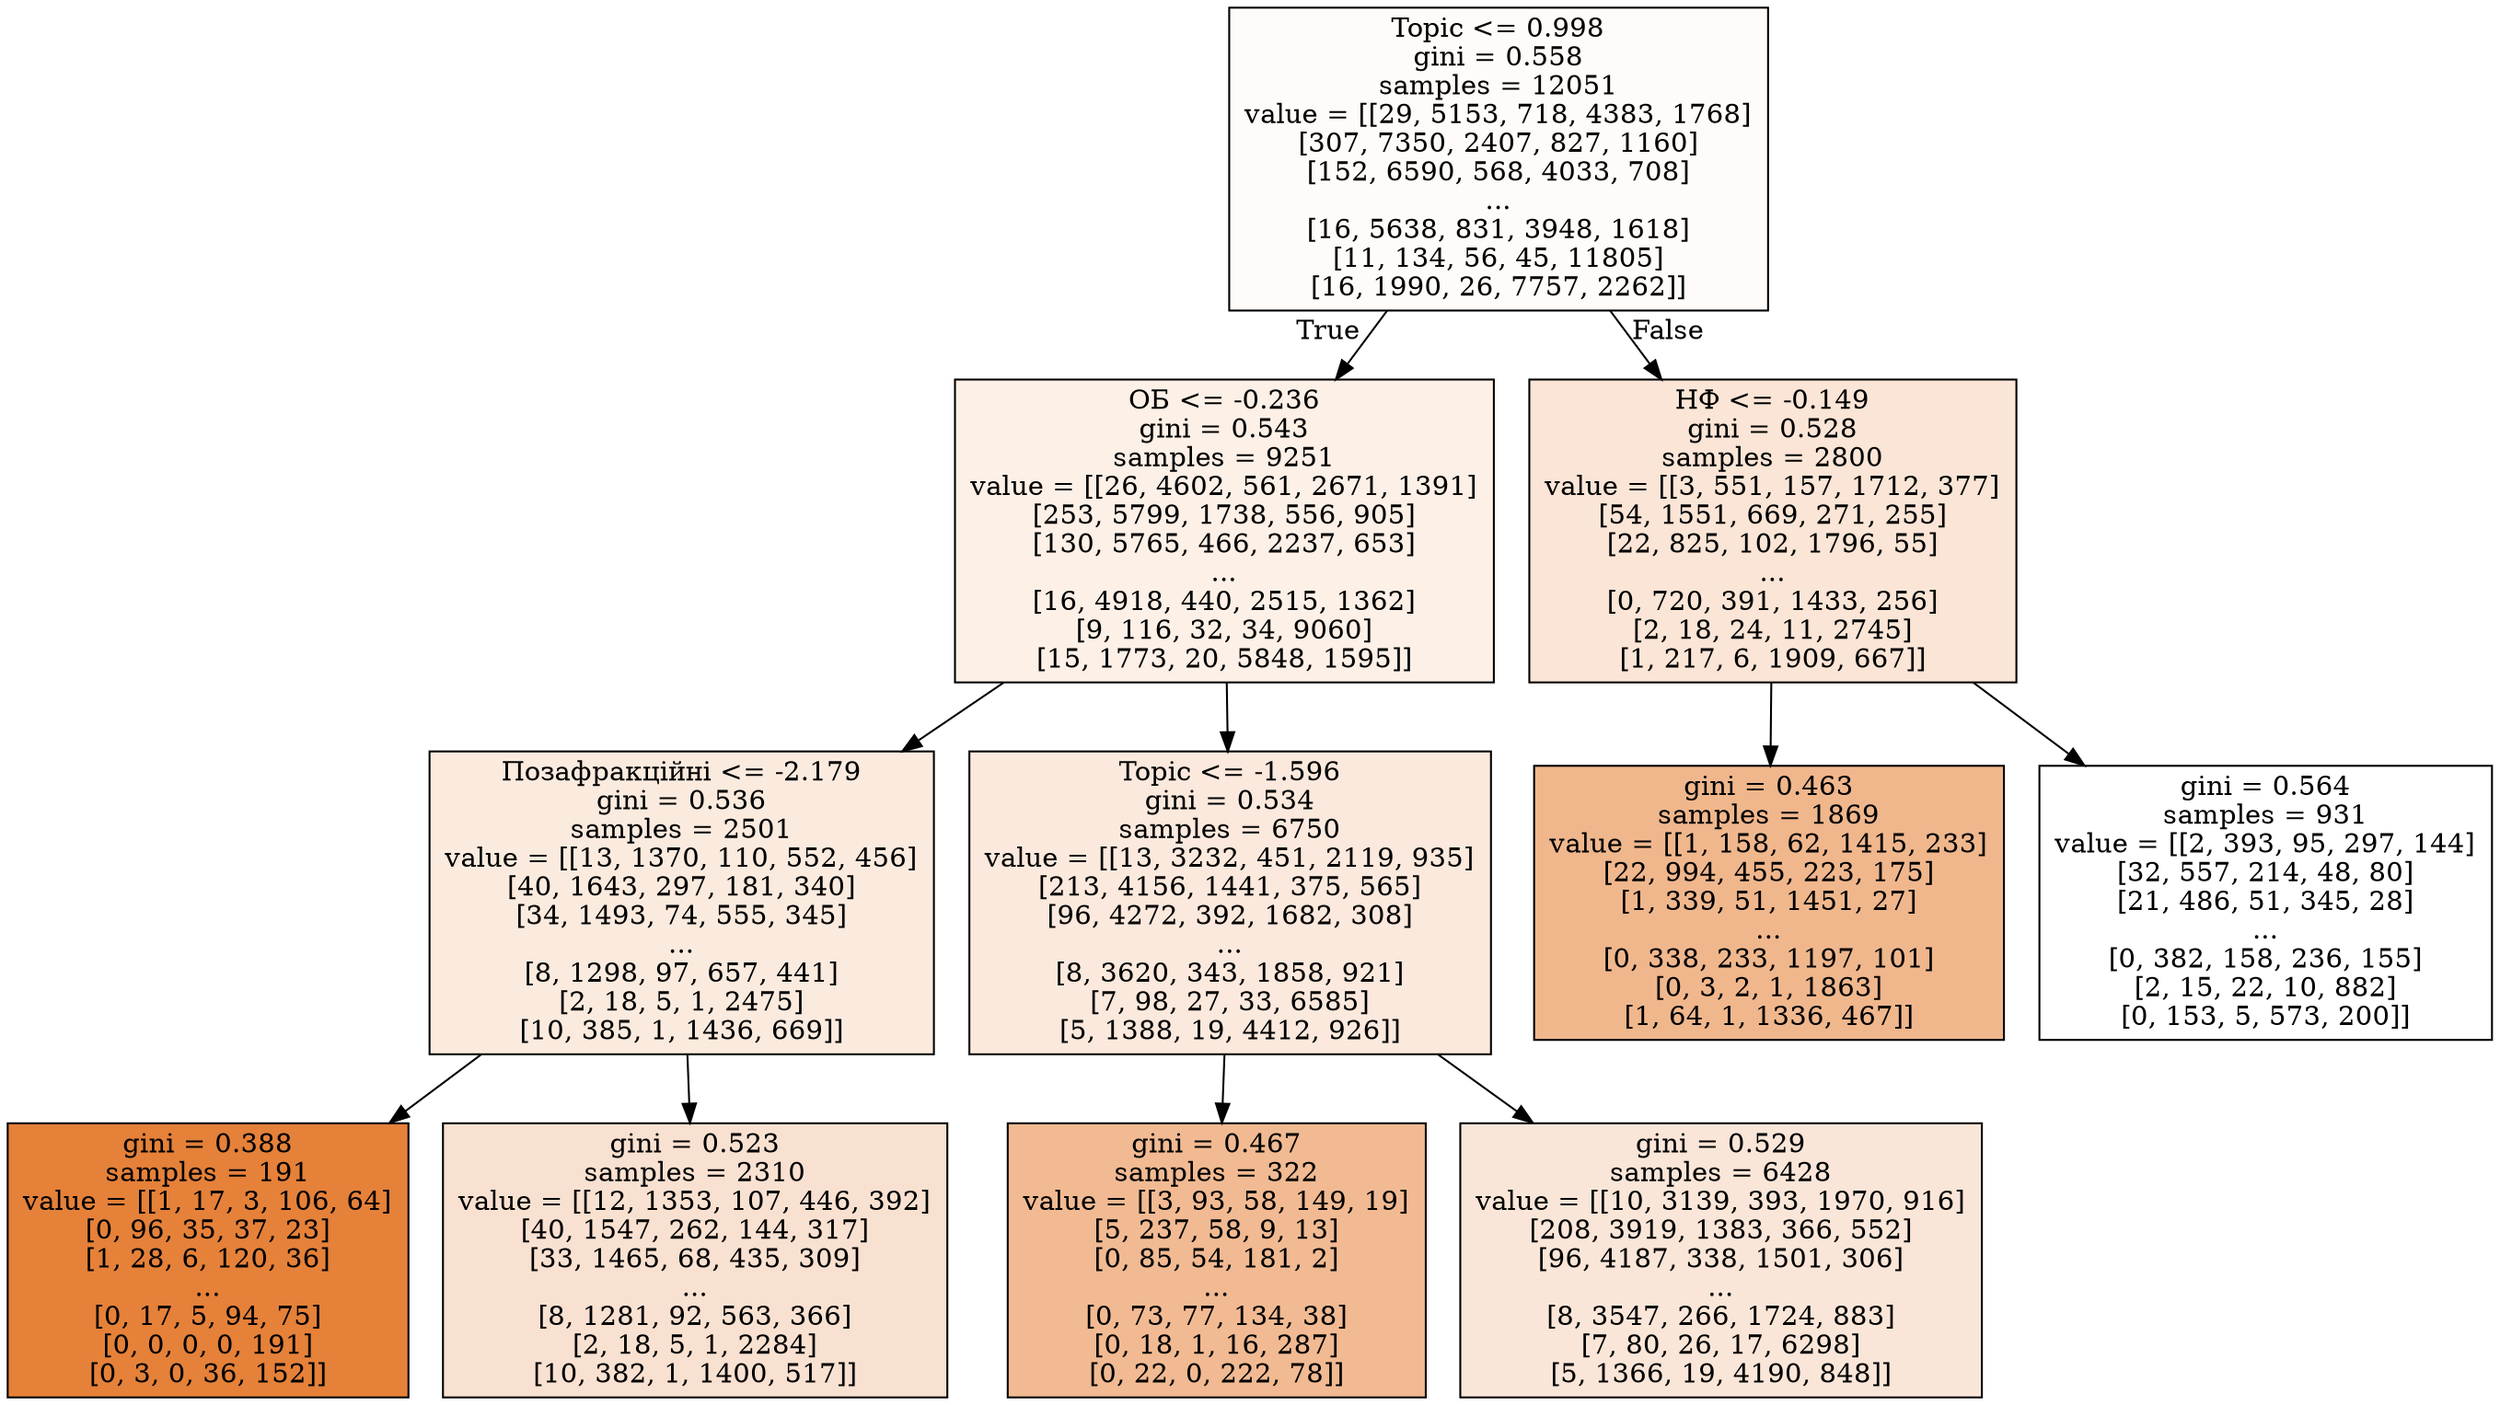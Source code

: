 digraph Tree {
node [shape=box, style="filled", color="black"] ;
0 [label="Topic <= 0.998\ngini = 0.558\nsamples = 12051\nvalue = [[29, 5153, 718, 4383, 1768]\n[307, 7350, 2407, 827, 1160]\n[152, 6590, 568, 4033, 708]\n...\n[16, 5638, 831, 3948, 1618]\n[11, 134, 56, 45, 11805]\n[16, 1990, 26, 7757, 2262]]", fillcolor="#fefbf8"] ;
1 [label="ОБ <= -0.236\ngini = 0.543\nsamples = 9251\nvalue = [[26, 4602, 561, 2671, 1391]\n[253, 5799, 1738, 556, 905]\n[130, 5765, 466, 2237, 653]\n...\n[16, 4918, 440, 2515, 1362]\n[9, 116, 32, 34, 9060]\n[15, 1773, 20, 5848, 1595]]", fillcolor="#fcf0e7"] ;
0 -> 1 [labeldistance=2.5, labelangle=45, headlabel="True"] ;
5 [label="Позафракційні <= -2.179\ngini = 0.536\nsamples = 2501\nvalue = [[13, 1370, 110, 552, 456]\n[40, 1643, 297, 181, 340]\n[34, 1493, 74, 555, 345]\n...\n[8, 1298, 97, 657, 441]\n[2, 18, 5, 1, 2475]\n[10, 385, 1, 1436, 669]]", fillcolor="#fbebdf"] ;
1 -> 5 ;
7 [label="gini = 0.388\nsamples = 191\nvalue = [[1, 17, 3, 106, 64]\n[0, 96, 35, 37, 23]\n[1, 28, 6, 120, 36]\n...\n[0, 17, 5, 94, 75]\n[0, 0, 0, 0, 191]\n[0, 3, 0, 36, 152]]", fillcolor="#e58139"] ;
5 -> 7 ;
8 [label="gini = 0.523\nsamples = 2310\nvalue = [[12, 1353, 107, 446, 392]\n[40, 1547, 262, 144, 317]\n[33, 1465, 68, 435, 309]\n...\n[8, 1281, 92, 563, 366]\n[2, 18, 5, 1, 2284]\n[10, 382, 1, 1400, 517]]", fillcolor="#f9e1d1"] ;
5 -> 8 ;
6 [label="Topic <= -1.596\ngini = 0.534\nsamples = 6750\nvalue = [[13, 3232, 451, 2119, 935]\n[213, 4156, 1441, 375, 565]\n[96, 4272, 392, 1682, 308]\n...\n[8, 3620, 343, 1858, 921]\n[7, 98, 27, 33, 6585]\n[5, 1388, 19, 4412, 926]]", fillcolor="#fbe9dd"] ;
1 -> 6 ;
9 [label="gini = 0.467\nsamples = 322\nvalue = [[3, 93, 58, 149, 19]\n[5, 237, 58, 9, 13]\n[0, 85, 54, 181, 2]\n...\n[0, 73, 77, 134, 38]\n[0, 18, 1, 16, 287]\n[0, 22, 0, 222, 78]]", fillcolor="#f1ba92"] ;
6 -> 9 ;
10 [label="gini = 0.529\nsamples = 6428\nvalue = [[10, 3139, 393, 1970, 916]\n[208, 3919, 1383, 366, 552]\n[96, 4187, 338, 1501, 306]\n...\n[8, 3547, 266, 1724, 883]\n[7, 80, 26, 17, 6298]\n[5, 1366, 19, 4190, 848]]", fillcolor="#fae6d8"] ;
6 -> 10 ;
2 [label="НФ <= -0.149\ngini = 0.528\nsamples = 2800\nvalue = [[3, 551, 157, 1712, 377]\n[54, 1551, 669, 271, 255]\n[22, 825, 102, 1796, 55]\n...\n[0, 720, 391, 1433, 256]\n[2, 18, 24, 11, 2745]\n[1, 217, 6, 1909, 667]]", fillcolor="#fae5d6"] ;
0 -> 2 [labeldistance=2.5, labelangle=-45, headlabel="False"] ;
3 [label="gini = 0.463\nsamples = 1869\nvalue = [[1, 158, 62, 1415, 233]\n[22, 994, 455, 223, 175]\n[1, 339, 51, 1451, 27]\n...\n[0, 338, 233, 1197, 101]\n[0, 3, 2, 1, 1863]\n[1, 64, 1, 1336, 467]]", fillcolor="#f0b78d"] ;
2 -> 3 ;
4 [label="gini = 0.564\nsamples = 931\nvalue = [[2, 393, 95, 297, 144]\n[32, 557, 214, 48, 80]\n[21, 486, 51, 345, 28]\n...\n[0, 382, 158, 236, 155]\n[2, 15, 22, 10, 882]\n[0, 153, 5, 573, 200]]", fillcolor="#ffffff"] ;
2 -> 4 ;
}